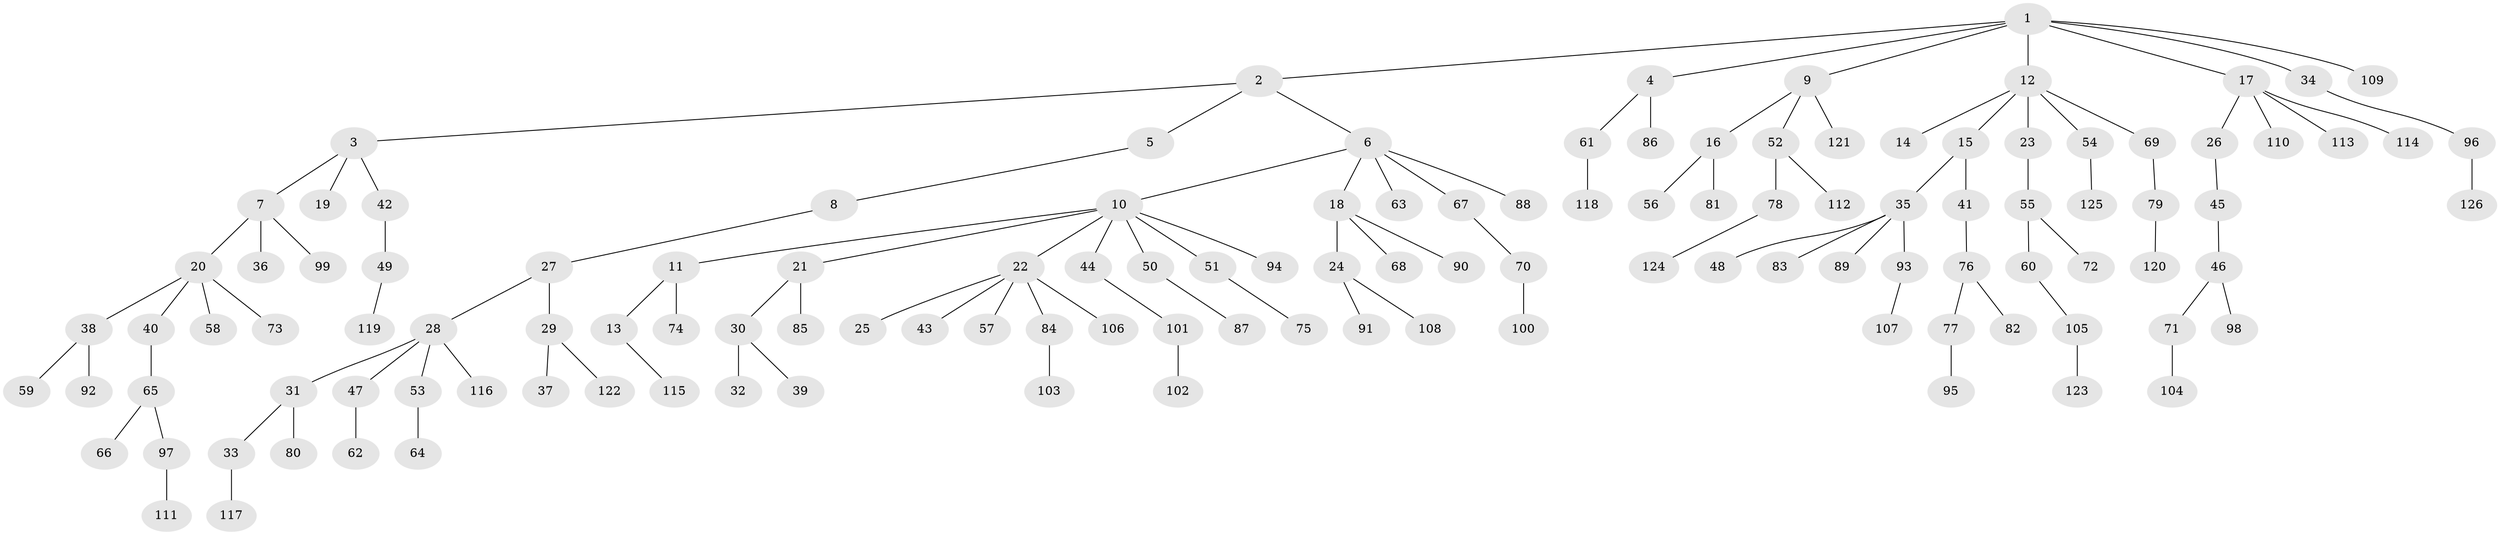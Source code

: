 // coarse degree distribution, {11: 0.011764705882352941, 6: 0.023529411764705882, 2: 0.29411764705882354, 5: 0.03529411764705882, 3: 0.08235294117647059, 7: 0.011764705882352941, 1: 0.5176470588235295, 4: 0.023529411764705882}
// Generated by graph-tools (version 1.1) at 2025/52/02/27/25 19:52:11]
// undirected, 126 vertices, 125 edges
graph export_dot {
graph [start="1"]
  node [color=gray90,style=filled];
  1;
  2;
  3;
  4;
  5;
  6;
  7;
  8;
  9;
  10;
  11;
  12;
  13;
  14;
  15;
  16;
  17;
  18;
  19;
  20;
  21;
  22;
  23;
  24;
  25;
  26;
  27;
  28;
  29;
  30;
  31;
  32;
  33;
  34;
  35;
  36;
  37;
  38;
  39;
  40;
  41;
  42;
  43;
  44;
  45;
  46;
  47;
  48;
  49;
  50;
  51;
  52;
  53;
  54;
  55;
  56;
  57;
  58;
  59;
  60;
  61;
  62;
  63;
  64;
  65;
  66;
  67;
  68;
  69;
  70;
  71;
  72;
  73;
  74;
  75;
  76;
  77;
  78;
  79;
  80;
  81;
  82;
  83;
  84;
  85;
  86;
  87;
  88;
  89;
  90;
  91;
  92;
  93;
  94;
  95;
  96;
  97;
  98;
  99;
  100;
  101;
  102;
  103;
  104;
  105;
  106;
  107;
  108;
  109;
  110;
  111;
  112;
  113;
  114;
  115;
  116;
  117;
  118;
  119;
  120;
  121;
  122;
  123;
  124;
  125;
  126;
  1 -- 2;
  1 -- 4;
  1 -- 9;
  1 -- 12;
  1 -- 17;
  1 -- 34;
  1 -- 109;
  2 -- 3;
  2 -- 5;
  2 -- 6;
  3 -- 7;
  3 -- 19;
  3 -- 42;
  4 -- 61;
  4 -- 86;
  5 -- 8;
  6 -- 10;
  6 -- 18;
  6 -- 63;
  6 -- 67;
  6 -- 88;
  7 -- 20;
  7 -- 36;
  7 -- 99;
  8 -- 27;
  9 -- 16;
  9 -- 52;
  9 -- 121;
  10 -- 11;
  10 -- 21;
  10 -- 22;
  10 -- 44;
  10 -- 50;
  10 -- 51;
  10 -- 94;
  11 -- 13;
  11 -- 74;
  12 -- 14;
  12 -- 15;
  12 -- 23;
  12 -- 54;
  12 -- 69;
  13 -- 115;
  15 -- 35;
  15 -- 41;
  16 -- 56;
  16 -- 81;
  17 -- 26;
  17 -- 110;
  17 -- 113;
  17 -- 114;
  18 -- 24;
  18 -- 68;
  18 -- 90;
  20 -- 38;
  20 -- 40;
  20 -- 58;
  20 -- 73;
  21 -- 30;
  21 -- 85;
  22 -- 25;
  22 -- 43;
  22 -- 57;
  22 -- 84;
  22 -- 106;
  23 -- 55;
  24 -- 91;
  24 -- 108;
  26 -- 45;
  27 -- 28;
  27 -- 29;
  28 -- 31;
  28 -- 47;
  28 -- 53;
  28 -- 116;
  29 -- 37;
  29 -- 122;
  30 -- 32;
  30 -- 39;
  31 -- 33;
  31 -- 80;
  33 -- 117;
  34 -- 96;
  35 -- 48;
  35 -- 83;
  35 -- 89;
  35 -- 93;
  38 -- 59;
  38 -- 92;
  40 -- 65;
  41 -- 76;
  42 -- 49;
  44 -- 101;
  45 -- 46;
  46 -- 71;
  46 -- 98;
  47 -- 62;
  49 -- 119;
  50 -- 87;
  51 -- 75;
  52 -- 78;
  52 -- 112;
  53 -- 64;
  54 -- 125;
  55 -- 60;
  55 -- 72;
  60 -- 105;
  61 -- 118;
  65 -- 66;
  65 -- 97;
  67 -- 70;
  69 -- 79;
  70 -- 100;
  71 -- 104;
  76 -- 77;
  76 -- 82;
  77 -- 95;
  78 -- 124;
  79 -- 120;
  84 -- 103;
  93 -- 107;
  96 -- 126;
  97 -- 111;
  101 -- 102;
  105 -- 123;
}
